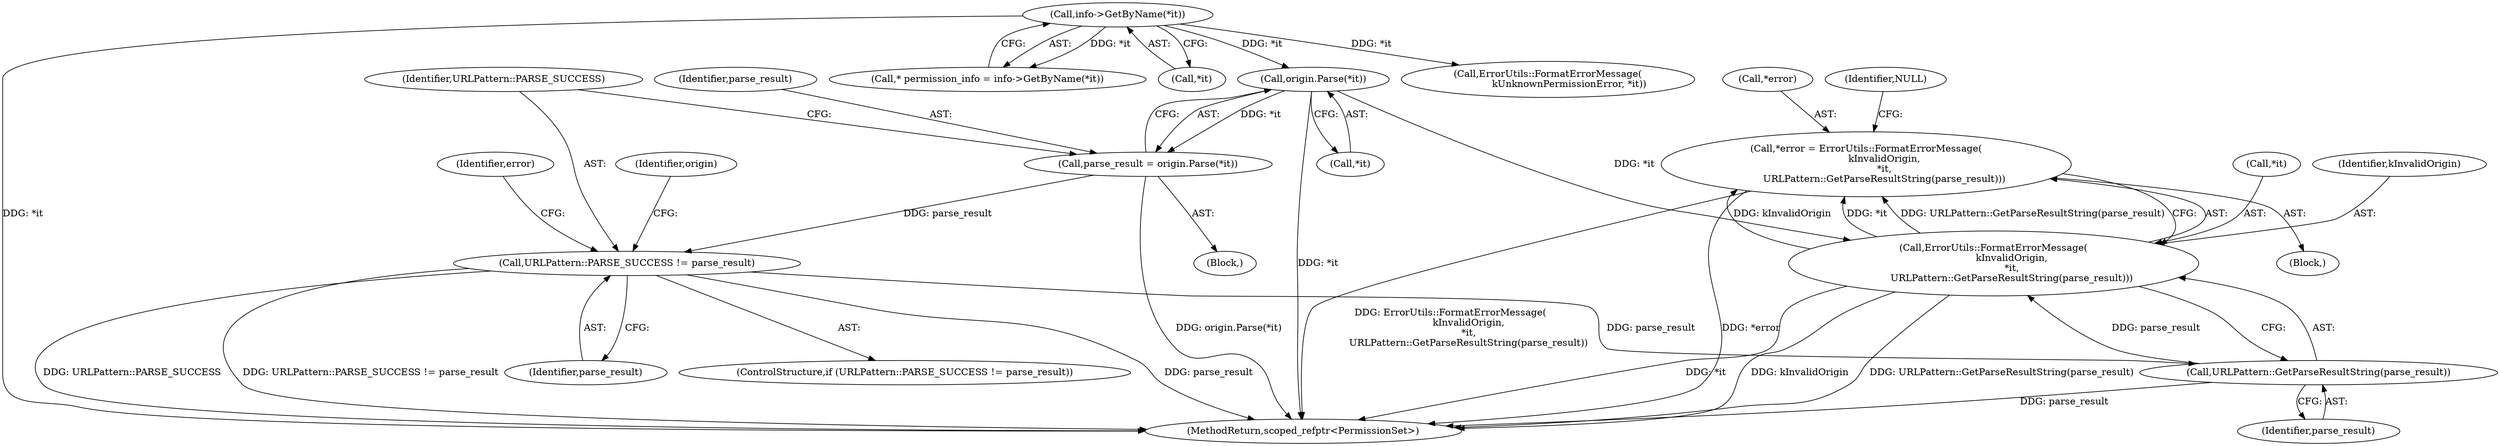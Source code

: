 digraph "0_Chrome_e21bdfb9c758ac411012ad84f83d26d3f7dd69fb_3@pointer" {
"1000289" [label="(Call,*error = ErrorUtils::FormatErrorMessage(\n            kInvalidOrigin,\n            *it,\n            URLPattern::GetParseResultString(parse_result)))"];
"1000292" [label="(Call,ErrorUtils::FormatErrorMessage(\n            kInvalidOrigin,\n            *it,\n            URLPattern::GetParseResultString(parse_result)))"];
"1000281" [label="(Call,origin.Parse(*it))"];
"1000237" [label="(Call,info->GetByName(*it))"];
"1000296" [label="(Call,URLPattern::GetParseResultString(parse_result))"];
"1000285" [label="(Call,URLPattern::PARSE_SUCCESS != parse_result)"];
"1000279" [label="(Call,parse_result = origin.Parse(*it))"];
"1000301" [label="(Identifier,origin)"];
"1000294" [label="(Call,*it)"];
"1000282" [label="(Call,*it)"];
"1000288" [label="(Block,)"];
"1000281" [label="(Call,origin.Parse(*it))"];
"1000296" [label="(Call,URLPattern::GetParseResultString(parse_result))"];
"1000290" [label="(Call,*error)"];
"1000292" [label="(Call,ErrorUtils::FormatErrorMessage(\n            kInvalidOrigin,\n            *it,\n            URLPattern::GetParseResultString(parse_result)))"];
"1000291" [label="(Identifier,error)"];
"1000299" [label="(Identifier,NULL)"];
"1000266" [label="(Block,)"];
"1000235" [label="(Call,* permission_info = info->GetByName(*it))"];
"1000238" [label="(Call,*it)"];
"1000286" [label="(Identifier,URLPattern::PARSE_SUCCESS)"];
"1000284" [label="(ControlStructure,if (URLPattern::PARSE_SUCCESS != parse_result))"];
"1000280" [label="(Identifier,parse_result)"];
"1000237" [label="(Call,info->GetByName(*it))"];
"1000285" [label="(Call,URLPattern::PARSE_SUCCESS != parse_result)"];
"1000297" [label="(Identifier,parse_result)"];
"1000309" [label="(MethodReturn,scoped_refptr<PermissionSet>)"];
"1000287" [label="(Identifier,parse_result)"];
"1000293" [label="(Identifier,kInvalidOrigin)"];
"1000247" [label="(Call,ErrorUtils::FormatErrorMessage(\n              kUnknownPermissionError, *it))"];
"1000279" [label="(Call,parse_result = origin.Parse(*it))"];
"1000289" [label="(Call,*error = ErrorUtils::FormatErrorMessage(\n            kInvalidOrigin,\n            *it,\n            URLPattern::GetParseResultString(parse_result)))"];
"1000289" -> "1000288"  [label="AST: "];
"1000289" -> "1000292"  [label="CFG: "];
"1000290" -> "1000289"  [label="AST: "];
"1000292" -> "1000289"  [label="AST: "];
"1000299" -> "1000289"  [label="CFG: "];
"1000289" -> "1000309"  [label="DDG: ErrorUtils::FormatErrorMessage(\n            kInvalidOrigin,\n            *it,\n            URLPattern::GetParseResultString(parse_result))"];
"1000289" -> "1000309"  [label="DDG: *error"];
"1000292" -> "1000289"  [label="DDG: kInvalidOrigin"];
"1000292" -> "1000289"  [label="DDG: *it"];
"1000292" -> "1000289"  [label="DDG: URLPattern::GetParseResultString(parse_result)"];
"1000292" -> "1000296"  [label="CFG: "];
"1000293" -> "1000292"  [label="AST: "];
"1000294" -> "1000292"  [label="AST: "];
"1000296" -> "1000292"  [label="AST: "];
"1000292" -> "1000309"  [label="DDG: *it"];
"1000292" -> "1000309"  [label="DDG: kInvalidOrigin"];
"1000292" -> "1000309"  [label="DDG: URLPattern::GetParseResultString(parse_result)"];
"1000281" -> "1000292"  [label="DDG: *it"];
"1000296" -> "1000292"  [label="DDG: parse_result"];
"1000281" -> "1000279"  [label="AST: "];
"1000281" -> "1000282"  [label="CFG: "];
"1000282" -> "1000281"  [label="AST: "];
"1000279" -> "1000281"  [label="CFG: "];
"1000281" -> "1000309"  [label="DDG: *it"];
"1000281" -> "1000279"  [label="DDG: *it"];
"1000237" -> "1000281"  [label="DDG: *it"];
"1000237" -> "1000235"  [label="AST: "];
"1000237" -> "1000238"  [label="CFG: "];
"1000238" -> "1000237"  [label="AST: "];
"1000235" -> "1000237"  [label="CFG: "];
"1000237" -> "1000309"  [label="DDG: *it"];
"1000237" -> "1000235"  [label="DDG: *it"];
"1000237" -> "1000247"  [label="DDG: *it"];
"1000296" -> "1000297"  [label="CFG: "];
"1000297" -> "1000296"  [label="AST: "];
"1000296" -> "1000309"  [label="DDG: parse_result"];
"1000285" -> "1000296"  [label="DDG: parse_result"];
"1000285" -> "1000284"  [label="AST: "];
"1000285" -> "1000287"  [label="CFG: "];
"1000286" -> "1000285"  [label="AST: "];
"1000287" -> "1000285"  [label="AST: "];
"1000291" -> "1000285"  [label="CFG: "];
"1000301" -> "1000285"  [label="CFG: "];
"1000285" -> "1000309"  [label="DDG: URLPattern::PARSE_SUCCESS"];
"1000285" -> "1000309"  [label="DDG: URLPattern::PARSE_SUCCESS != parse_result"];
"1000285" -> "1000309"  [label="DDG: parse_result"];
"1000279" -> "1000285"  [label="DDG: parse_result"];
"1000279" -> "1000266"  [label="AST: "];
"1000280" -> "1000279"  [label="AST: "];
"1000286" -> "1000279"  [label="CFG: "];
"1000279" -> "1000309"  [label="DDG: origin.Parse(*it)"];
}
